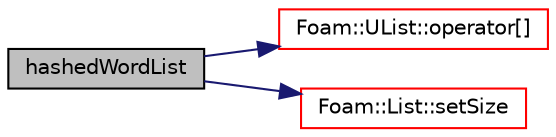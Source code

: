 digraph "hashedWordList"
{
  bgcolor="transparent";
  edge [fontname="Helvetica",fontsize="10",labelfontname="Helvetica",labelfontsize="10"];
  node [fontname="Helvetica",fontsize="10",shape=record];
  rankdir="LR";
  Node1 [label="hashedWordList",height=0.2,width=0.4,color="black", fillcolor="grey75", style="filled", fontcolor="black"];
  Node1 -> Node2 [color="midnightblue",fontsize="10",style="solid",fontname="Helvetica"];
  Node2 [label="Foam::UList::operator[]",height=0.2,width=0.4,color="red",URL="$a02845.html#a851e28f7788bbc82f5a4aa9f0efdefe4",tooltip="Return element of UList. "];
  Node1 -> Node3 [color="midnightblue",fontsize="10",style="solid",fontname="Helvetica"];
  Node3 [label="Foam::List::setSize",height=0.2,width=0.4,color="red",URL="$a01395.html#aedb985ffeaf1bdbfeccc2a8730405703",tooltip="Reset size of List. "];
}
